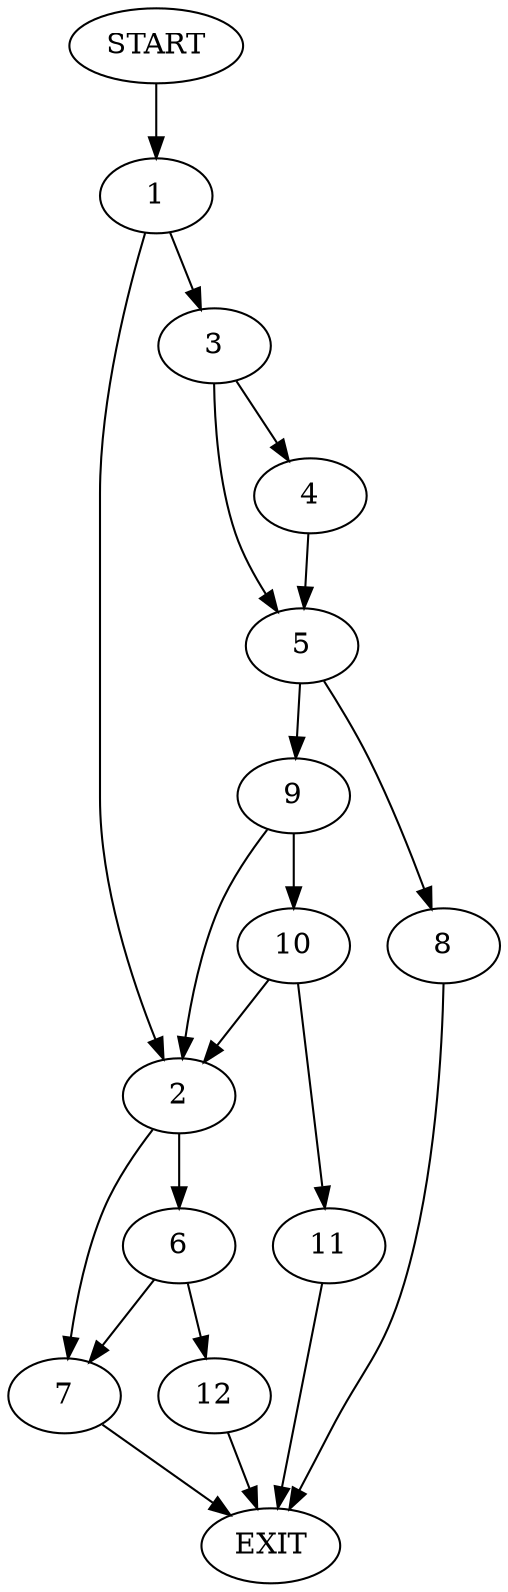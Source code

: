 digraph {
0 [label="START"]
13 [label="EXIT"]
0 -> 1
1 -> 2
1 -> 3
3 -> 4
3 -> 5
2 -> 6
2 -> 7
5 -> 8
5 -> 9
4 -> 5
8 -> 13
9 -> 2
9 -> 10
10 -> 2
10 -> 11
11 -> 13
7 -> 13
6 -> 7
6 -> 12
12 -> 13
}
